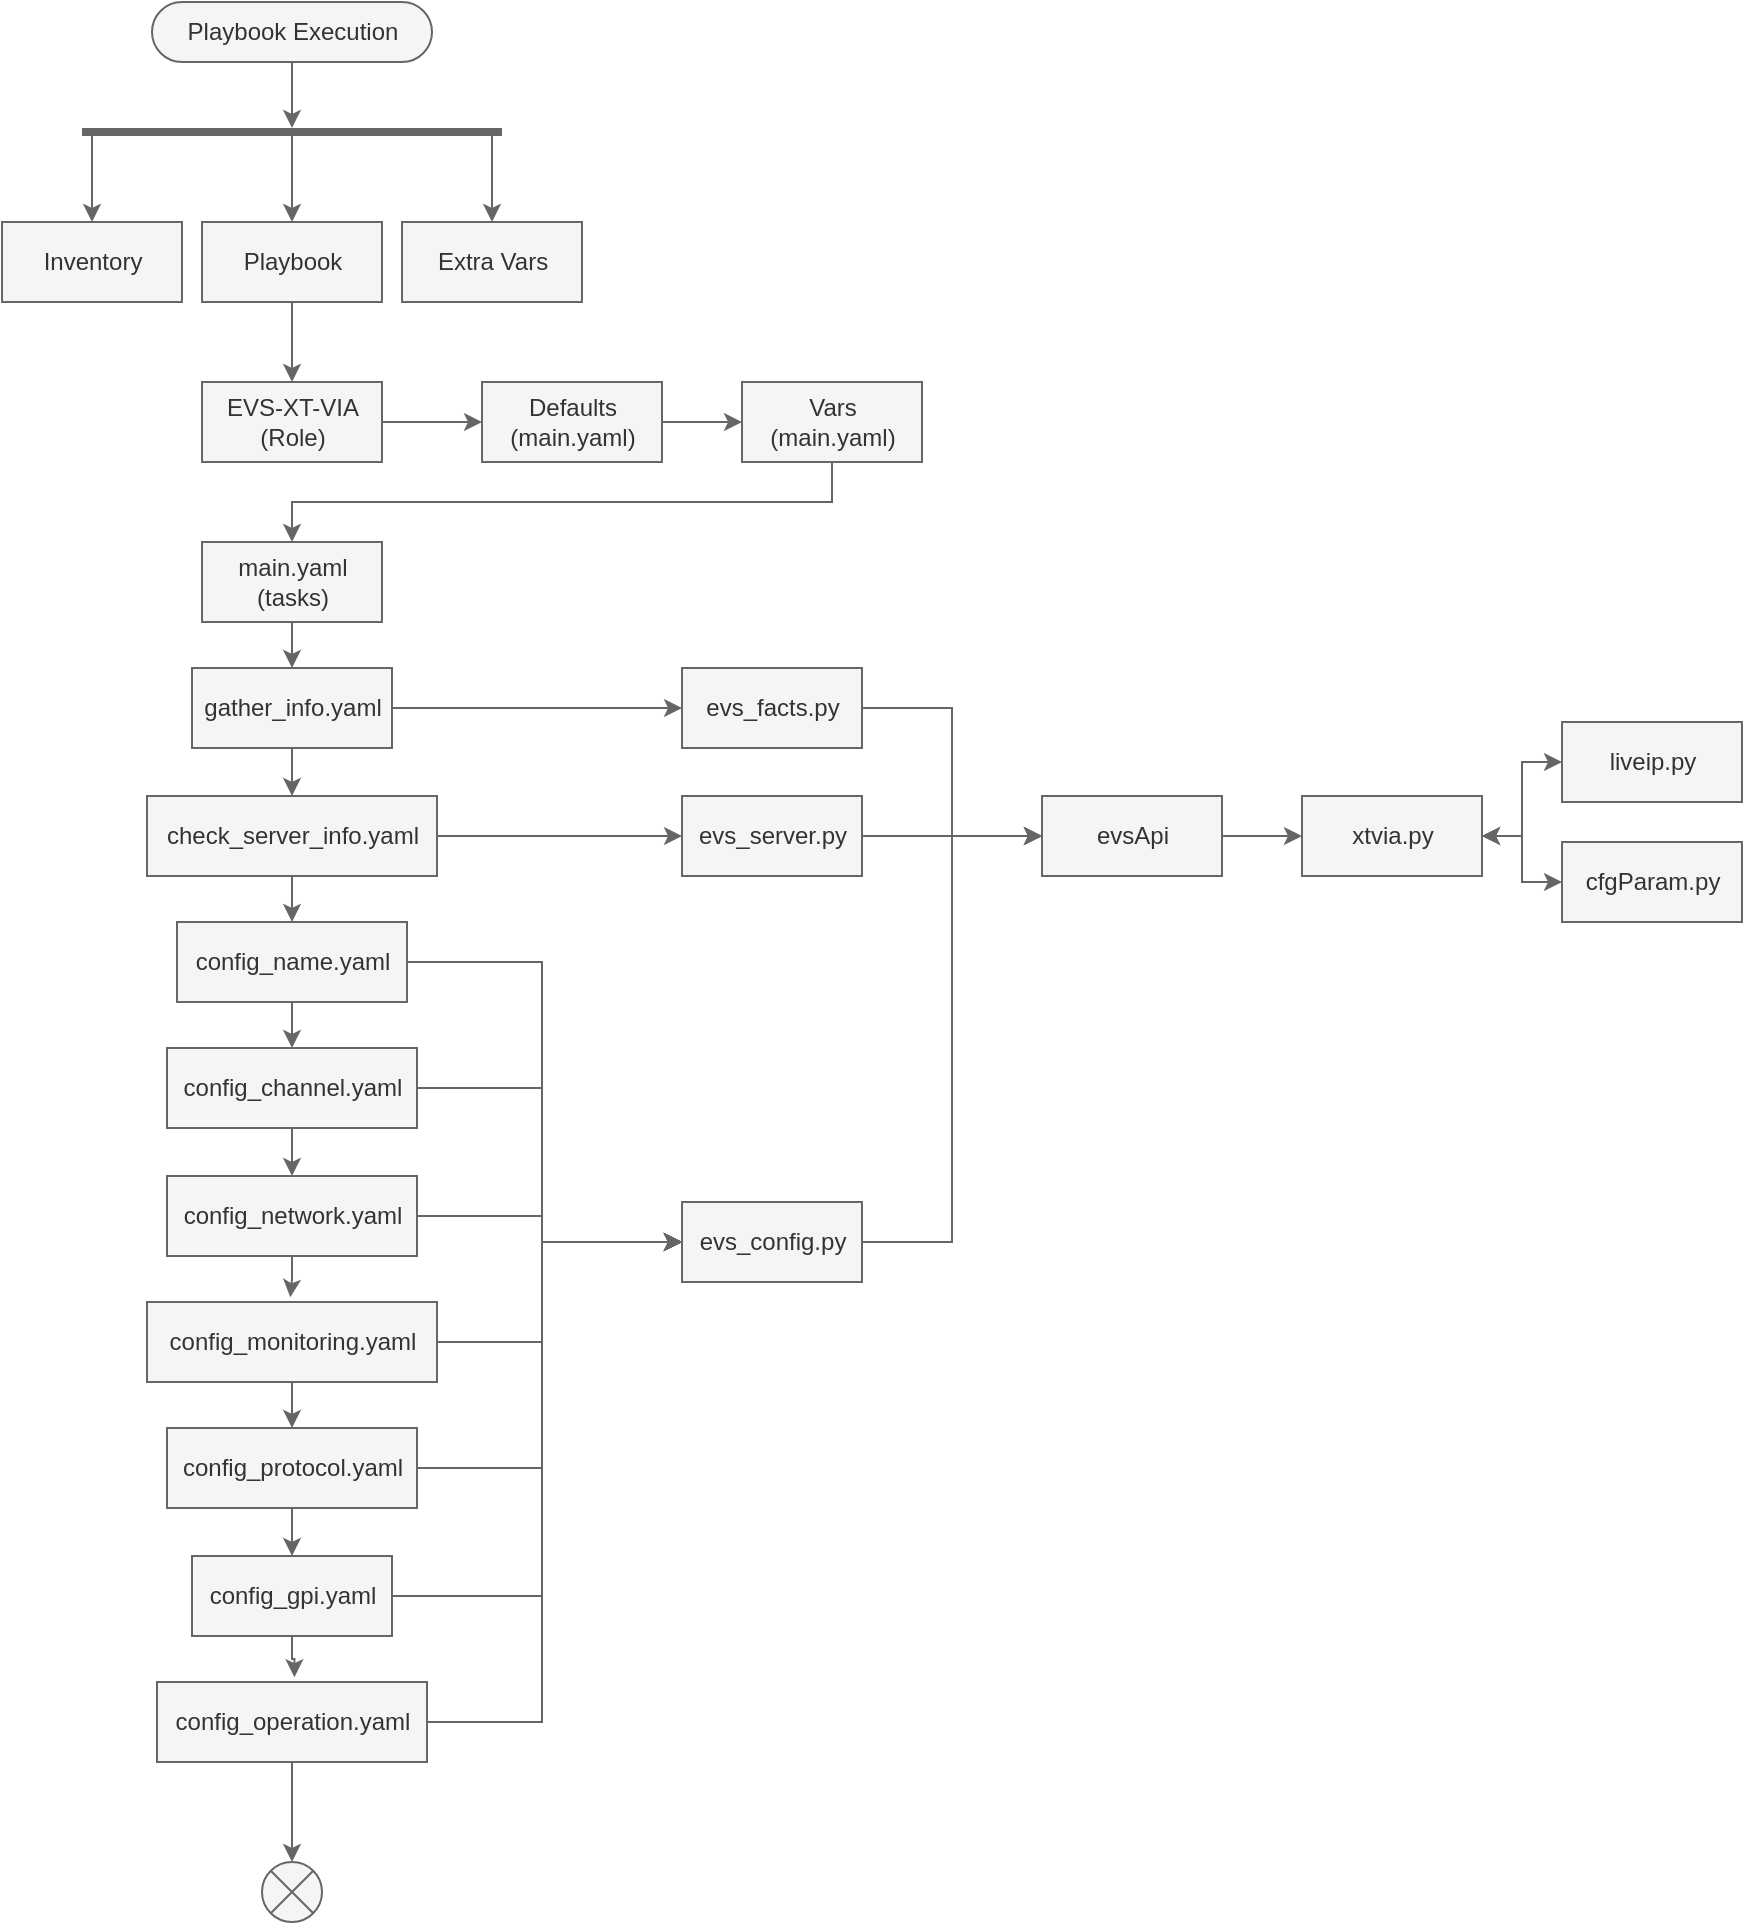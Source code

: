 <mxfile>
    <diagram id="uiWLdlni4EycG75wwt06" name="Calls">
        <mxGraphModel dx="1792" dy="2152" grid="1" gridSize="10" guides="1" tooltips="1" connect="1" arrows="1" fold="1" page="0" pageScale="1" pageWidth="850" pageHeight="1100" math="0" shadow="0">
            <root>
                <mxCell id="0"/>
                <mxCell id="1" parent="0"/>
                <mxCell id="G5vtLyUlpNCD2V0YJ5Bj-6" style="edgeStyle=none;html=1;exitX=0.5;exitY=0.5;exitDx=0;exitDy=15;exitPerimeter=0;fillColor=#f5f5f5;fontColor=#FFFFFF;strokeColor=#666666;" parent="1" source="G5vtLyUlpNCD2V0YJ5Bj-1" target="G5vtLyUlpNCD2V0YJ5Bj-5" edge="1">
                    <mxGeometry relative="1" as="geometry"/>
                </mxCell>
                <mxCell id="G5vtLyUlpNCD2V0YJ5Bj-1" value="Playbook Execution" style="html=1;dashed=0;whitespace=wrap;shape=mxgraph.dfd.start;fillColor=#f5f5f5;fontColor=#333333;strokeColor=#666666;" parent="1" vertex="1">
                    <mxGeometry x="-395" y="-250" width="140" height="30" as="geometry"/>
                </mxCell>
                <mxCell id="G5vtLyUlpNCD2V0YJ5Bj-9" style="edgeStyle=none;html=1;entryX=0.5;entryY=0;entryDx=0;entryDy=0;fillColor=#f5f5f5;fontColor=#FFFFFF;strokeColor=#666666;" parent="1" source="G5vtLyUlpNCD2V0YJ5Bj-5" target="G5vtLyUlpNCD2V0YJ5Bj-2" edge="1">
                    <mxGeometry relative="1" as="geometry"/>
                </mxCell>
                <mxCell id="G5vtLyUlpNCD2V0YJ5Bj-2" value="Inventory" style="html=1;dashed=0;whitespace=wrap;fillColor=#f5f5f5;fontColor=#333333;strokeColor=#666666;" parent="1" vertex="1">
                    <mxGeometry x="-470" y="-140" width="90" height="40" as="geometry"/>
                </mxCell>
                <mxCell id="G5vtLyUlpNCD2V0YJ5Bj-8" style="edgeStyle=none;html=1;entryX=0.5;entryY=0;entryDx=0;entryDy=0;fillColor=#f5f5f5;fontColor=#FFFFFF;strokeColor=#666666;" parent="1" source="G5vtLyUlpNCD2V0YJ5Bj-5" target="G5vtLyUlpNCD2V0YJ5Bj-3" edge="1">
                    <mxGeometry relative="1" as="geometry"/>
                </mxCell>
                <mxCell id="G5vtLyUlpNCD2V0YJ5Bj-11" style="edgeStyle=none;html=1;exitX=0.5;exitY=1;exitDx=0;exitDy=0;entryX=0.5;entryY=0;entryDx=0;entryDy=0;fillColor=#f5f5f5;fontColor=#FFFFFF;strokeColor=#666666;" parent="1" source="G5vtLyUlpNCD2V0YJ5Bj-3" target="G5vtLyUlpNCD2V0YJ5Bj-10" edge="1">
                    <mxGeometry relative="1" as="geometry"/>
                </mxCell>
                <mxCell id="G5vtLyUlpNCD2V0YJ5Bj-3" value="Playbook" style="html=1;dashed=0;whitespace=wrap;fillColor=#f5f5f5;fontColor=#333333;strokeColor=#666666;" parent="1" vertex="1">
                    <mxGeometry x="-370" y="-140" width="90" height="40" as="geometry"/>
                </mxCell>
                <mxCell id="G5vtLyUlpNCD2V0YJ5Bj-7" style="edgeStyle=none;html=1;entryX=0.5;entryY=0;entryDx=0;entryDy=0;fillColor=#f5f5f5;fontColor=#FFFFFF;strokeColor=#666666;" parent="1" source="G5vtLyUlpNCD2V0YJ5Bj-5" target="G5vtLyUlpNCD2V0YJ5Bj-4" edge="1">
                    <mxGeometry relative="1" as="geometry"/>
                </mxCell>
                <mxCell id="G5vtLyUlpNCD2V0YJ5Bj-4" value="Extra Vars" style="html=1;dashed=0;whitespace=wrap;fillColor=#f5f5f5;fontColor=#333333;strokeColor=#666666;" parent="1" vertex="1">
                    <mxGeometry x="-270" y="-140" width="90" height="40" as="geometry"/>
                </mxCell>
                <mxCell id="G5vtLyUlpNCD2V0YJ5Bj-5" value="" style="line;strokeWidth=4;html=1;perimeter=backbonePerimeter;points=[];outlineConnect=0;fillColor=#f5f5f5;fontColor=#333333;strokeColor=#666666;" parent="1" vertex="1">
                    <mxGeometry x="-430" y="-190" width="210" height="10" as="geometry"/>
                </mxCell>
                <mxCell id="G5vtLyUlpNCD2V0YJ5Bj-18" style="edgeStyle=none;html=1;exitX=1;exitY=0.5;exitDx=0;exitDy=0;entryX=0;entryY=0.5;entryDx=0;entryDy=0;fillColor=#f5f5f5;fontColor=#FFFFFF;strokeColor=#666666;" parent="1" source="G5vtLyUlpNCD2V0YJ5Bj-10" target="G5vtLyUlpNCD2V0YJ5Bj-16" edge="1">
                    <mxGeometry relative="1" as="geometry"/>
                </mxCell>
                <mxCell id="G5vtLyUlpNCD2V0YJ5Bj-10" value="EVS-XT-VIA&lt;br&gt;(Role)" style="html=1;dashed=0;whitespace=wrap;fillColor=#f5f5f5;fontColor=#333333;strokeColor=#666666;" parent="1" vertex="1">
                    <mxGeometry x="-370" y="-60" width="90" height="40" as="geometry"/>
                </mxCell>
                <mxCell id="G5vtLyUlpNCD2V0YJ5Bj-15" style="edgeStyle=none;html=1;exitX=0.5;exitY=1;exitDx=0;exitDy=0;entryX=0.5;entryY=0;entryDx=0;entryDy=0;fillColor=#f5f5f5;fontColor=#FFFFFF;strokeColor=#666666;" parent="1" source="G5vtLyUlpNCD2V0YJ5Bj-12" target="G5vtLyUlpNCD2V0YJ5Bj-14" edge="1">
                    <mxGeometry relative="1" as="geometry"/>
                </mxCell>
                <mxCell id="G5vtLyUlpNCD2V0YJ5Bj-12" value="main.yaml&lt;br&gt;(tasks)" style="html=1;dashed=0;whitespace=wrap;fillColor=#f5f5f5;fontColor=#333333;strokeColor=#666666;" parent="1" vertex="1">
                    <mxGeometry x="-370" y="20" width="90" height="40" as="geometry"/>
                </mxCell>
                <mxCell id="G5vtLyUlpNCD2V0YJ5Bj-30" style="edgeStyle=orthogonalEdgeStyle;rounded=0;html=1;exitX=0.5;exitY=1;exitDx=0;exitDy=0;entryX=0.5;entryY=0;entryDx=0;entryDy=0;fillColor=#f5f5f5;fontColor=#FFFFFF;strokeColor=#666666;" parent="1" source="G5vtLyUlpNCD2V0YJ5Bj-14" target="G5vtLyUlpNCD2V0YJ5Bj-22" edge="1">
                    <mxGeometry relative="1" as="geometry"/>
                </mxCell>
                <mxCell id="G5vtLyUlpNCD2V0YJ5Bj-43" style="edgeStyle=orthogonalEdgeStyle;rounded=0;html=1;exitX=1;exitY=0.5;exitDx=0;exitDy=0;entryX=0;entryY=0.5;entryDx=0;entryDy=0;fillColor=#f5f5f5;fontColor=#FFFFFF;strokeColor=#666666;" parent="1" source="G5vtLyUlpNCD2V0YJ5Bj-14" target="G5vtLyUlpNCD2V0YJ5Bj-41" edge="1">
                    <mxGeometry relative="1" as="geometry"/>
                </mxCell>
                <mxCell id="G5vtLyUlpNCD2V0YJ5Bj-14" value="gather_info.yaml" style="html=1;dashed=0;whitespace=wrap;fillColor=#f5f5f5;fontColor=#333333;strokeColor=#666666;" parent="1" vertex="1">
                    <mxGeometry x="-375" y="83" width="100" height="40" as="geometry"/>
                </mxCell>
                <mxCell id="G5vtLyUlpNCD2V0YJ5Bj-20" style="edgeStyle=none;html=1;exitX=1;exitY=0.5;exitDx=0;exitDy=0;entryX=0;entryY=0.5;entryDx=0;entryDy=0;fillColor=#f5f5f5;fontColor=#FFFFFF;strokeColor=#666666;" parent="1" source="G5vtLyUlpNCD2V0YJ5Bj-16" target="G5vtLyUlpNCD2V0YJ5Bj-19" edge="1">
                    <mxGeometry relative="1" as="geometry"/>
                </mxCell>
                <mxCell id="G5vtLyUlpNCD2V0YJ5Bj-16" value="Defaults&lt;br&gt;(main.yaml)" style="html=1;dashed=0;whitespace=wrap;fillColor=#f5f5f5;fontColor=#333333;strokeColor=#666666;" parent="1" vertex="1">
                    <mxGeometry x="-230" y="-60" width="90" height="40" as="geometry"/>
                </mxCell>
                <mxCell id="G5vtLyUlpNCD2V0YJ5Bj-21" style="edgeStyle=orthogonalEdgeStyle;html=1;exitX=0.5;exitY=1;exitDx=0;exitDy=0;entryX=0.5;entryY=0;entryDx=0;entryDy=0;rounded=0;fillColor=#f5f5f5;fontColor=#FFFFFF;strokeColor=#666666;" parent="1" source="G5vtLyUlpNCD2V0YJ5Bj-19" target="G5vtLyUlpNCD2V0YJ5Bj-12" edge="1">
                    <mxGeometry relative="1" as="geometry"/>
                </mxCell>
                <mxCell id="G5vtLyUlpNCD2V0YJ5Bj-19" value="Vars&lt;br&gt;(main.yaml)" style="html=1;dashed=0;whitespace=wrap;fillColor=#f5f5f5;fontColor=#333333;strokeColor=#666666;" parent="1" vertex="1">
                    <mxGeometry x="-100" y="-60" width="90" height="40" as="geometry"/>
                </mxCell>
                <mxCell id="G5vtLyUlpNCD2V0YJ5Bj-31" style="edgeStyle=orthogonalEdgeStyle;rounded=0;html=1;exitX=0.5;exitY=1;exitDx=0;exitDy=0;entryX=0.5;entryY=0;entryDx=0;entryDy=0;fillColor=#f5f5f5;fontColor=#FFFFFF;strokeColor=#666666;" parent="1" source="G5vtLyUlpNCD2V0YJ5Bj-22" target="G5vtLyUlpNCD2V0YJ5Bj-23" edge="1">
                    <mxGeometry relative="1" as="geometry"/>
                </mxCell>
                <mxCell id="G5vtLyUlpNCD2V0YJ5Bj-44" style="edgeStyle=orthogonalEdgeStyle;rounded=0;html=1;exitX=1;exitY=0.5;exitDx=0;exitDy=0;entryX=0;entryY=0.5;entryDx=0;entryDy=0;fillColor=#f5f5f5;fontColor=#FFFFFF;strokeColor=#666666;" parent="1" source="G5vtLyUlpNCD2V0YJ5Bj-22" target="G5vtLyUlpNCD2V0YJ5Bj-42" edge="1">
                    <mxGeometry relative="1" as="geometry"/>
                </mxCell>
                <mxCell id="G5vtLyUlpNCD2V0YJ5Bj-22" value="check_server_info.yaml" style="html=1;dashed=0;whitespace=wrap;fillColor=#f5f5f5;fontColor=#333333;strokeColor=#666666;" parent="1" vertex="1">
                    <mxGeometry x="-397.5" y="147" width="145" height="40" as="geometry"/>
                </mxCell>
                <mxCell id="G5vtLyUlpNCD2V0YJ5Bj-32" style="edgeStyle=orthogonalEdgeStyle;rounded=0;html=1;exitX=0.5;exitY=1;exitDx=0;exitDy=0;entryX=0.5;entryY=0;entryDx=0;entryDy=0;fillColor=#f5f5f5;fontColor=#FFFFFF;strokeColor=#666666;" parent="1" source="G5vtLyUlpNCD2V0YJ5Bj-23" target="G5vtLyUlpNCD2V0YJ5Bj-24" edge="1">
                    <mxGeometry relative="1" as="geometry"/>
                </mxCell>
                <mxCell id="G5vtLyUlpNCD2V0YJ5Bj-45" style="edgeStyle=orthogonalEdgeStyle;rounded=0;html=1;exitX=1;exitY=0.5;exitDx=0;exitDy=0;entryX=0;entryY=0.5;entryDx=0;entryDy=0;fillColor=#f5f5f5;fontColor=#FFFFFF;strokeColor=#666666;" parent="1" source="G5vtLyUlpNCD2V0YJ5Bj-23" target="G5vtLyUlpNCD2V0YJ5Bj-40" edge="1">
                    <mxGeometry relative="1" as="geometry">
                        <Array as="points">
                            <mxPoint x="-200" y="230"/>
                            <mxPoint x="-200" y="370"/>
                        </Array>
                    </mxGeometry>
                </mxCell>
                <mxCell id="G5vtLyUlpNCD2V0YJ5Bj-23" value="config_name.yaml" style="html=1;dashed=0;whitespace=wrap;fillColor=#f5f5f5;fontColor=#333333;strokeColor=#666666;" parent="1" vertex="1">
                    <mxGeometry x="-382.5" y="210" width="115" height="40" as="geometry"/>
                </mxCell>
                <mxCell id="G5vtLyUlpNCD2V0YJ5Bj-33" style="edgeStyle=orthogonalEdgeStyle;rounded=0;html=1;exitX=0.5;exitY=1;exitDx=0;exitDy=0;entryX=0.5;entryY=0;entryDx=0;entryDy=0;fillColor=#f5f5f5;fontColor=#FFFFFF;strokeColor=#666666;" parent="1" source="G5vtLyUlpNCD2V0YJ5Bj-24" target="G5vtLyUlpNCD2V0YJ5Bj-25" edge="1">
                    <mxGeometry relative="1" as="geometry"/>
                </mxCell>
                <mxCell id="G5vtLyUlpNCD2V0YJ5Bj-46" style="edgeStyle=orthogonalEdgeStyle;rounded=0;html=1;exitX=1;exitY=0.5;exitDx=0;exitDy=0;entryX=0;entryY=0.5;entryDx=0;entryDy=0;fillColor=#f5f5f5;fontColor=#FFFFFF;strokeColor=#666666;" parent="1" source="G5vtLyUlpNCD2V0YJ5Bj-24" target="G5vtLyUlpNCD2V0YJ5Bj-40" edge="1">
                    <mxGeometry relative="1" as="geometry">
                        <Array as="points">
                            <mxPoint x="-200" y="293"/>
                            <mxPoint x="-200" y="370"/>
                        </Array>
                    </mxGeometry>
                </mxCell>
                <mxCell id="G5vtLyUlpNCD2V0YJ5Bj-24" value="config_channel.yaml" style="html=1;dashed=0;whitespace=wrap;fillColor=#f5f5f5;fontColor=#333333;strokeColor=#666666;" parent="1" vertex="1">
                    <mxGeometry x="-387.5" y="273" width="125" height="40" as="geometry"/>
                </mxCell>
                <mxCell id="G5vtLyUlpNCD2V0YJ5Bj-34" style="edgeStyle=orthogonalEdgeStyle;rounded=0;html=1;exitX=0.5;exitY=1;exitDx=0;exitDy=0;entryX=0.494;entryY=-0.06;entryDx=0;entryDy=0;entryPerimeter=0;fillColor=#f5f5f5;fontColor=#FFFFFF;strokeColor=#666666;" parent="1" source="G5vtLyUlpNCD2V0YJ5Bj-25" target="G5vtLyUlpNCD2V0YJ5Bj-26" edge="1">
                    <mxGeometry relative="1" as="geometry"/>
                </mxCell>
                <mxCell id="G5vtLyUlpNCD2V0YJ5Bj-47" style="edgeStyle=orthogonalEdgeStyle;rounded=0;html=1;exitX=1;exitY=0.5;exitDx=0;exitDy=0;fillColor=#f5f5f5;fontColor=#FFFFFF;strokeColor=#666666;" parent="1" source="G5vtLyUlpNCD2V0YJ5Bj-25" edge="1">
                    <mxGeometry relative="1" as="geometry">
                        <mxPoint x="-130" y="370" as="targetPoint"/>
                        <Array as="points">
                            <mxPoint x="-200" y="357"/>
                            <mxPoint x="-200" y="370"/>
                        </Array>
                    </mxGeometry>
                </mxCell>
                <mxCell id="G5vtLyUlpNCD2V0YJ5Bj-25" value="config_network.yaml" style="html=1;dashed=0;whitespace=wrap;fillColor=#f5f5f5;fontColor=#333333;strokeColor=#666666;" parent="1" vertex="1">
                    <mxGeometry x="-387.5" y="337" width="125" height="40" as="geometry"/>
                </mxCell>
                <mxCell id="G5vtLyUlpNCD2V0YJ5Bj-35" style="edgeStyle=orthogonalEdgeStyle;rounded=0;html=1;exitX=0.5;exitY=1;exitDx=0;exitDy=0;entryX=0.5;entryY=0;entryDx=0;entryDy=0;fillColor=#f5f5f5;fontColor=#FFFFFF;strokeColor=#666666;" parent="1" source="G5vtLyUlpNCD2V0YJ5Bj-26" target="G5vtLyUlpNCD2V0YJ5Bj-27" edge="1">
                    <mxGeometry relative="1" as="geometry"/>
                </mxCell>
                <mxCell id="G5vtLyUlpNCD2V0YJ5Bj-48" style="edgeStyle=orthogonalEdgeStyle;rounded=0;html=1;exitX=1;exitY=0.5;exitDx=0;exitDy=0;entryX=0;entryY=0.5;entryDx=0;entryDy=0;fillColor=#f5f5f5;fontColor=#FFFFFF;strokeColor=#666666;" parent="1" source="G5vtLyUlpNCD2V0YJ5Bj-26" target="G5vtLyUlpNCD2V0YJ5Bj-40" edge="1">
                    <mxGeometry relative="1" as="geometry">
                        <Array as="points">
                            <mxPoint x="-200" y="420"/>
                            <mxPoint x="-200" y="370"/>
                        </Array>
                    </mxGeometry>
                </mxCell>
                <mxCell id="G5vtLyUlpNCD2V0YJ5Bj-26" value="config_monitoring.yaml" style="html=1;dashed=0;whitespace=wrap;fillColor=#f5f5f5;fontColor=#333333;strokeColor=#666666;" parent="1" vertex="1">
                    <mxGeometry x="-397.5" y="400" width="145" height="40" as="geometry"/>
                </mxCell>
                <mxCell id="G5vtLyUlpNCD2V0YJ5Bj-36" style="edgeStyle=orthogonalEdgeStyle;rounded=0;html=1;exitX=0.5;exitY=1;exitDx=0;exitDy=0;entryX=0.5;entryY=0;entryDx=0;entryDy=0;fillColor=#f5f5f5;fontColor=#FFFFFF;strokeColor=#666666;" parent="1" source="G5vtLyUlpNCD2V0YJ5Bj-27" target="G5vtLyUlpNCD2V0YJ5Bj-28" edge="1">
                    <mxGeometry relative="1" as="geometry"/>
                </mxCell>
                <mxCell id="G5vtLyUlpNCD2V0YJ5Bj-49" style="edgeStyle=orthogonalEdgeStyle;rounded=0;html=1;exitX=1;exitY=0.5;exitDx=0;exitDy=0;entryX=0;entryY=0.5;entryDx=0;entryDy=0;fillColor=#f5f5f5;fontColor=#FFFFFF;strokeColor=#666666;" parent="1" source="G5vtLyUlpNCD2V0YJ5Bj-27" target="G5vtLyUlpNCD2V0YJ5Bj-40" edge="1">
                    <mxGeometry relative="1" as="geometry">
                        <Array as="points">
                            <mxPoint x="-200" y="483"/>
                            <mxPoint x="-200" y="370"/>
                        </Array>
                    </mxGeometry>
                </mxCell>
                <mxCell id="G5vtLyUlpNCD2V0YJ5Bj-27" value="config_protocol.yaml" style="html=1;dashed=0;whitespace=wrap;fillColor=#f5f5f5;fontColor=#333333;strokeColor=#666666;" parent="1" vertex="1">
                    <mxGeometry x="-387.5" y="463" width="125" height="40" as="geometry"/>
                </mxCell>
                <mxCell id="G5vtLyUlpNCD2V0YJ5Bj-37" style="edgeStyle=orthogonalEdgeStyle;rounded=0;html=1;exitX=0.5;exitY=1;exitDx=0;exitDy=0;entryX=0.509;entryY=-0.06;entryDx=0;entryDy=0;entryPerimeter=0;fillColor=#f5f5f5;fontColor=#FFFFFF;strokeColor=#666666;" parent="1" source="G5vtLyUlpNCD2V0YJ5Bj-28" target="G5vtLyUlpNCD2V0YJ5Bj-29" edge="1">
                    <mxGeometry relative="1" as="geometry"/>
                </mxCell>
                <mxCell id="G5vtLyUlpNCD2V0YJ5Bj-50" style="edgeStyle=orthogonalEdgeStyle;rounded=0;html=1;exitX=1;exitY=0.5;exitDx=0;exitDy=0;entryX=0;entryY=0.5;entryDx=0;entryDy=0;fillColor=#f5f5f5;fontColor=#FFFFFF;strokeColor=#666666;" parent="1" source="G5vtLyUlpNCD2V0YJ5Bj-28" target="G5vtLyUlpNCD2V0YJ5Bj-40" edge="1">
                    <mxGeometry relative="1" as="geometry">
                        <Array as="points">
                            <mxPoint x="-200" y="547"/>
                            <mxPoint x="-200" y="370"/>
                        </Array>
                    </mxGeometry>
                </mxCell>
                <mxCell id="G5vtLyUlpNCD2V0YJ5Bj-28" value="config_gpi.yaml" style="html=1;dashed=0;whitespace=wrap;fillColor=#f5f5f5;fontColor=#333333;strokeColor=#666666;" parent="1" vertex="1">
                    <mxGeometry x="-375" y="527" width="100" height="40" as="geometry"/>
                </mxCell>
                <mxCell id="G5vtLyUlpNCD2V0YJ5Bj-51" style="edgeStyle=orthogonalEdgeStyle;rounded=0;html=1;exitX=1;exitY=0.5;exitDx=0;exitDy=0;entryX=0;entryY=0.5;entryDx=0;entryDy=0;fillColor=#f5f5f5;fontColor=#FFFFFF;strokeColor=#666666;" parent="1" source="G5vtLyUlpNCD2V0YJ5Bj-29" target="G5vtLyUlpNCD2V0YJ5Bj-40" edge="1">
                    <mxGeometry relative="1" as="geometry">
                        <Array as="points">
                            <mxPoint x="-200" y="610"/>
                            <mxPoint x="-200" y="370"/>
                        </Array>
                    </mxGeometry>
                </mxCell>
                <mxCell id="G5vtLyUlpNCD2V0YJ5Bj-63" style="edgeStyle=orthogonalEdgeStyle;rounded=0;html=1;exitX=0.5;exitY=1;exitDx=0;exitDy=0;entryX=0.5;entryY=0;entryDx=0;entryDy=0;startArrow=none;startFill=0;fillColor=#f5f5f5;fontColor=#FFFFFF;strokeColor=#666666;" parent="1" source="G5vtLyUlpNCD2V0YJ5Bj-29" target="G5vtLyUlpNCD2V0YJ5Bj-62" edge="1">
                    <mxGeometry relative="1" as="geometry"/>
                </mxCell>
                <mxCell id="G5vtLyUlpNCD2V0YJ5Bj-29" value="config_operation.yaml" style="html=1;dashed=0;whitespace=wrap;fillColor=#f5f5f5;fontColor=#333333;strokeColor=#666666;" parent="1" vertex="1">
                    <mxGeometry x="-392.5" y="590" width="135" height="40" as="geometry"/>
                </mxCell>
                <mxCell id="G5vtLyUlpNCD2V0YJ5Bj-61" style="edgeStyle=orthogonalEdgeStyle;rounded=0;html=1;exitX=1;exitY=0.5;exitDx=0;exitDy=0;entryX=0;entryY=0.5;entryDx=0;entryDy=0;startArrow=none;startFill=0;fillColor=#f5f5f5;fontColor=#FFFFFF;strokeColor=#666666;" parent="1" source="G5vtLyUlpNCD2V0YJ5Bj-40" target="G5vtLyUlpNCD2V0YJ5Bj-52" edge="1">
                    <mxGeometry relative="1" as="geometry"/>
                </mxCell>
                <mxCell id="G5vtLyUlpNCD2V0YJ5Bj-40" value="evs_config.py" style="html=1;dashed=0;whitespace=wrap;fillColor=#f5f5f5;fontColor=#333333;strokeColor=#666666;" parent="1" vertex="1">
                    <mxGeometry x="-130" y="350" width="90" height="40" as="geometry"/>
                </mxCell>
                <mxCell id="G5vtLyUlpNCD2V0YJ5Bj-59" style="edgeStyle=orthogonalEdgeStyle;rounded=0;html=1;exitX=1;exitY=0.5;exitDx=0;exitDy=0;entryX=0;entryY=0.5;entryDx=0;entryDy=0;startArrow=none;startFill=0;fillColor=#f5f5f5;fontColor=#FFFFFF;strokeColor=#666666;" parent="1" source="G5vtLyUlpNCD2V0YJ5Bj-41" target="G5vtLyUlpNCD2V0YJ5Bj-52" edge="1">
                    <mxGeometry relative="1" as="geometry"/>
                </mxCell>
                <mxCell id="G5vtLyUlpNCD2V0YJ5Bj-41" value="evs_facts.py" style="html=1;dashed=0;whitespace=wrap;fillColor=#f5f5f5;fontColor=#333333;strokeColor=#666666;" parent="1" vertex="1">
                    <mxGeometry x="-130" y="83" width="90" height="40" as="geometry"/>
                </mxCell>
                <mxCell id="G5vtLyUlpNCD2V0YJ5Bj-60" style="edgeStyle=orthogonalEdgeStyle;rounded=0;html=1;exitX=1;exitY=0.5;exitDx=0;exitDy=0;entryX=0;entryY=0.5;entryDx=0;entryDy=0;startArrow=none;startFill=0;fillColor=#f5f5f5;fontColor=#FFFFFF;strokeColor=#666666;" parent="1" source="G5vtLyUlpNCD2V0YJ5Bj-42" target="G5vtLyUlpNCD2V0YJ5Bj-52" edge="1">
                    <mxGeometry relative="1" as="geometry"/>
                </mxCell>
                <mxCell id="G5vtLyUlpNCD2V0YJ5Bj-42" value="evs_server.py" style="html=1;dashed=0;whitespace=wrap;fillColor=#f5f5f5;fontColor=#333333;strokeColor=#666666;" parent="1" vertex="1">
                    <mxGeometry x="-130" y="147" width="90" height="40" as="geometry"/>
                </mxCell>
                <mxCell id="G5vtLyUlpNCD2V0YJ5Bj-58" style="edgeStyle=orthogonalEdgeStyle;rounded=0;html=1;exitX=1;exitY=0.5;exitDx=0;exitDy=0;entryX=0;entryY=0.5;entryDx=0;entryDy=0;fillColor=#f5f5f5;fontColor=#FFFFFF;strokeColor=#666666;" parent="1" source="G5vtLyUlpNCD2V0YJ5Bj-52" target="G5vtLyUlpNCD2V0YJ5Bj-53" edge="1">
                    <mxGeometry relative="1" as="geometry"/>
                </mxCell>
                <mxCell id="G5vtLyUlpNCD2V0YJ5Bj-52" value="evsApi" style="html=1;dashed=0;whitespace=wrap;fillColor=#f5f5f5;fontColor=#333333;strokeColor=#666666;" parent="1" vertex="1">
                    <mxGeometry x="50" y="147" width="90" height="40" as="geometry"/>
                </mxCell>
                <mxCell id="G5vtLyUlpNCD2V0YJ5Bj-53" value="xtvia.py" style="html=1;dashed=0;whitespace=wrap;fillColor=#f5f5f5;fontColor=#333333;strokeColor=#666666;" parent="1" vertex="1">
                    <mxGeometry x="180" y="147" width="90" height="40" as="geometry"/>
                </mxCell>
                <mxCell id="G5vtLyUlpNCD2V0YJ5Bj-56" style="edgeStyle=orthogonalEdgeStyle;rounded=0;html=1;exitX=0;exitY=0.5;exitDx=0;exitDy=0;entryX=1;entryY=0.5;entryDx=0;entryDy=0;startArrow=classic;startFill=1;fillColor=#f5f5f5;fontColor=#FFFFFF;strokeColor=#666666;" parent="1" source="G5vtLyUlpNCD2V0YJ5Bj-54" target="G5vtLyUlpNCD2V0YJ5Bj-53" edge="1">
                    <mxGeometry relative="1" as="geometry"/>
                </mxCell>
                <mxCell id="G5vtLyUlpNCD2V0YJ5Bj-54" value="liveip.py" style="html=1;dashed=0;whitespace=wrap;fillColor=#f5f5f5;fontColor=#333333;strokeColor=#666666;" parent="1" vertex="1">
                    <mxGeometry x="310" y="110" width="90" height="40" as="geometry"/>
                </mxCell>
                <mxCell id="G5vtLyUlpNCD2V0YJ5Bj-57" style="edgeStyle=orthogonalEdgeStyle;rounded=0;html=1;exitX=0;exitY=0.5;exitDx=0;exitDy=0;entryX=1;entryY=0.5;entryDx=0;entryDy=0;startArrow=classic;startFill=1;fillColor=#f5f5f5;fontColor=#FFFFFF;strokeColor=#666666;" parent="1" source="G5vtLyUlpNCD2V0YJ5Bj-55" target="G5vtLyUlpNCD2V0YJ5Bj-53" edge="1">
                    <mxGeometry relative="1" as="geometry"/>
                </mxCell>
                <mxCell id="G5vtLyUlpNCD2V0YJ5Bj-55" value="cfgParam.py" style="html=1;dashed=0;whitespace=wrap;fillColor=#f5f5f5;fontColor=#333333;strokeColor=#666666;" parent="1" vertex="1">
                    <mxGeometry x="310" y="170" width="90" height="40" as="geometry"/>
                </mxCell>
                <mxCell id="G5vtLyUlpNCD2V0YJ5Bj-62" value="" style="shape=sumEllipse;perimeter=ellipsePerimeter;whiteSpace=wrap;html=1;backgroundOutline=1;fillColor=#f5f5f5;fontColor=#333333;strokeColor=#666666;" parent="1" vertex="1">
                    <mxGeometry x="-340" y="680" width="30" height="30" as="geometry"/>
                </mxCell>
            </root>
        </mxGraphModel>
    </diagram>
    <diagram id="4jffOYjXp0jMiyD0ZlKw" name="Object Layer">
        <mxGraphModel dx="645" dy="1139" grid="1" gridSize="10" guides="1" tooltips="1" connect="1" arrows="1" fold="1" page="1" pageScale="1" pageWidth="850" pageHeight="1100" math="0" shadow="0">
            <root>
                <mxCell id="0"/>
                <mxCell id="1" parent="0"/>
                <mxCell id="7" value="XT-VIA" style="swimlane;fontStyle=0;childLayout=stackLayout;horizontal=1;startSize=26;fillColor=none;horizontalStack=0;resizeParent=1;resizeParentMax=0;resizeLast=0;collapsible=1;marginBottom=0;" parent="1" vertex="1">
                    <mxGeometry x="30" y="130" width="180" height="208" as="geometry"/>
                </mxCell>
                <mxCell id="8" value="+ serverIP: string" style="text;strokeColor=none;fillColor=none;align=left;verticalAlign=top;spacingLeft=4;spacingRight=4;overflow=hidden;rotatable=0;points=[[0,0.5],[1,0.5]];portConstraint=eastwest;" parent="7" vertex="1">
                    <mxGeometry y="26" width="180" height="26" as="geometry"/>
                </mxCell>
                <mxCell id="9" value="+ version: string" style="text;strokeColor=none;fillColor=none;align=left;verticalAlign=top;spacingLeft=4;spacingRight=4;overflow=hidden;rotatable=0;points=[[0,0.5],[1,0.5]];portConstraint=eastwest;" parent="7" vertex="1">
                    <mxGeometry y="52" width="180" height="26" as="geometry"/>
                </mxCell>
                <mxCell id="10" value="+ configs: dict[int, configLine]" style="text;strokeColor=none;fillColor=none;align=left;verticalAlign=top;spacingLeft=4;spacingRight=4;overflow=hidden;rotatable=0;points=[[0,0.5],[1,0.5]];portConstraint=eastwest;" parent="7" vertex="1">
                    <mxGeometry y="78" width="180" height="26" as="geometry"/>
                </mxCell>
                <mxCell id="30" value="+ chassis: string" style="text;strokeColor=none;fillColor=none;align=left;verticalAlign=top;spacingLeft=4;spacingRight=4;overflow=hidden;rotatable=0;points=[[0,0.5],[1,0.5]];portConstraint=eastwest;" parent="7" vertex="1">
                    <mxGeometry y="104" width="180" height="26" as="geometry"/>
                </mxCell>
                <mxCell id="31" value="+ serverStatus: integer" style="text;strokeColor=none;fillColor=none;align=left;verticalAlign=top;spacingLeft=4;spacingRight=4;overflow=hidden;rotatable=0;points=[[0,0.5],[1,0.5]];portConstraint=eastwest;" parent="7" vertex="1">
                    <mxGeometry y="130" width="180" height="26" as="geometry"/>
                </mxCell>
                <mxCell id="32" value="+ SN: string" style="text;strokeColor=none;fillColor=none;align=left;verticalAlign=top;spacingLeft=4;spacingRight=4;overflow=hidden;rotatable=0;points=[[0,0.5],[1,0.5]];portConstraint=eastwest;" parent="7" vertex="1">
                    <mxGeometry y="156" width="180" height="26" as="geometry"/>
                </mxCell>
                <mxCell id="33" style="text;strokeColor=none;fillColor=none;align=left;verticalAlign=top;spacingLeft=4;spacingRight=4;overflow=hidden;rotatable=0;points=[[0,0.5],[1,0.5]];portConstraint=eastwest;" parent="7" vertex="1">
                    <mxGeometry y="182" width="180" height="26" as="geometry"/>
                </mxCell>
                <mxCell id="17" value="configLine" style="swimlane;fontStyle=0;childLayout=stackLayout;horizontal=1;startSize=26;fillColor=none;horizontalStack=0;resizeParent=1;resizeParentMax=0;resizeLast=0;collapsible=1;marginBottom=0;" parent="1" vertex="1">
                    <mxGeometry x="290" y="200" width="170" height="156" as="geometry"/>
                </mxCell>
                <mxCell id="18" value="+ numLine: int&#10;" style="text;strokeColor=none;fillColor=none;align=left;verticalAlign=top;spacingLeft=4;spacingRight=4;overflow=hidden;rotatable=0;points=[[0,0.5],[1,0.5]];portConstraint=eastwest;" parent="17" vertex="1">
                    <mxGeometry y="26" width="170" height="26" as="geometry"/>
                </mxCell>
                <mxCell id="19" value="+ data: dict[str, configParam]" style="text;strokeColor=none;fillColor=none;align=left;verticalAlign=top;spacingLeft=4;spacingRight=4;overflow=hidden;rotatable=0;points=[[0,0.5],[1,0.5]];portConstraint=eastwest;" parent="17" vertex="1">
                    <mxGeometry y="52" width="170" height="26" as="geometry"/>
                </mxCell>
                <mxCell id="28" value="+ updateFunc: function" style="text;strokeColor=none;fillColor=none;align=left;verticalAlign=top;spacingLeft=4;spacingRight=4;overflow=hidden;rotatable=0;points=[[0,0.5],[1,0.5]];portConstraint=eastwest;" parent="17" vertex="1">
                    <mxGeometry y="78" width="170" height="26" as="geometry"/>
                </mxCell>
                <mxCell id="35" value="+ readFunc: function" style="text;strokeColor=none;fillColor=none;align=left;verticalAlign=top;spacingLeft=4;spacingRight=4;overflow=hidden;rotatable=0;points=[[0,0.5],[1,0.5]];portConstraint=eastwest;" parent="17" vertex="1">
                    <mxGeometry y="104" width="170" height="26" as="geometry"/>
                </mxCell>
                <mxCell id="36" value="+ readParam: function" style="text;strokeColor=none;fillColor=none;align=left;verticalAlign=top;spacingLeft=4;spacingRight=4;overflow=hidden;rotatable=0;points=[[0,0.5],[1,0.5]];portConstraint=eastwest;" parent="17" vertex="1">
                    <mxGeometry y="130" width="170" height="26" as="geometry"/>
                </mxCell>
                <mxCell id="25" style="edgeStyle=none;html=1;exitX=1;exitY=0.5;exitDx=0;exitDy=0;entryX=-0.029;entryY=0.135;entryDx=0;entryDy=0;entryPerimeter=0;" parent="1" source="10" target="17" edge="1">
                    <mxGeometry relative="1" as="geometry"/>
                </mxCell>
                <mxCell id="29" style="edgeStyle=none;html=1;exitX=1;exitY=0.5;exitDx=0;exitDy=0;entryX=0.007;entryY=0.064;entryDx=0;entryDy=0;entryPerimeter=0;" parent="1" source="19" target="52" edge="1">
                    <mxGeometry relative="1" as="geometry">
                        <mxPoint x="578.04" y="278.616" as="targetPoint"/>
                    </mxGeometry>
                </mxCell>
                <mxCell id="52" value="configParam" style="swimlane;fontStyle=0;align=center;verticalAlign=top;childLayout=stackLayout;horizontal=1;startSize=30;horizontalStack=0;resizeParent=1;resizeParentMax=0;resizeLast=0;collapsible=0;marginBottom=0;html=1;" parent="1" vertex="1">
                    <mxGeometry x="580" y="252" width="140" height="218" as="geometry"/>
                </mxCell>
                <mxCell id="53" value="attributes" style="text;html=1;strokeColor=none;fillColor=none;align=center;verticalAlign=middle;spacingLeft=4;spacingRight=4;overflow=hidden;rotatable=0;points=[[0,0.5],[1,0.5]];portConstraint=eastwest;" parent="52" vertex="1">
                    <mxGeometry y="30" width="140" height="20" as="geometry"/>
                </mxCell>
                <mxCell id="54" value="- data: dict" style="text;html=1;strokeColor=none;fillColor=none;align=left;verticalAlign=middle;spacingLeft=4;spacingRight=4;overflow=hidden;rotatable=0;points=[[0,0.5],[1,0.5]];portConstraint=eastwest;" parent="52" vertex="1">
                    <mxGeometry y="50" width="140" height="20" as="geometry"/>
                </mxCell>
                <mxCell id="62" value="- updateFunc: function" style="text;html=1;strokeColor=none;fillColor=none;align=left;verticalAlign=middle;spacingLeft=4;spacingRight=4;overflow=hidden;rotatable=0;points=[[0,0.5],[1,0.5]];portConstraint=eastwest;" parent="52" vertex="1">
                    <mxGeometry y="70" width="140" height="20" as="geometry"/>
                </mxCell>
                <mxCell id="61" value="- readFunc: function" style="text;html=1;strokeColor=none;fillColor=none;align=left;verticalAlign=middle;spacingLeft=4;spacingRight=4;overflow=hidden;rotatable=0;points=[[0,0.5],[1,0.5]];portConstraint=eastwest;" parent="52" vertex="1">
                    <mxGeometry y="90" width="140" height="20" as="geometry"/>
                </mxCell>
                <mxCell id="57" value="" style="line;strokeWidth=1;fillColor=none;align=left;verticalAlign=middle;spacingTop=-1;spacingLeft=3;spacingRight=3;rotatable=0;labelPosition=right;points=[];portConstraint=eastwest;" parent="52" vertex="1">
                    <mxGeometry y="110" width="140" height="8" as="geometry"/>
                </mxCell>
                <mxCell id="58" value="operations" style="text;html=1;strokeColor=none;fillColor=none;align=center;verticalAlign=middle;spacingLeft=4;spacingRight=4;overflow=hidden;rotatable=0;points=[[0,0.5],[1,0.5]];portConstraint=eastwest;" parent="52" vertex="1">
                    <mxGeometry y="118" width="140" height="20" as="geometry"/>
                </mxCell>
                <mxCell id="59" value="+ getType(): str" style="text;html=1;strokeColor=none;fillColor=none;align=left;verticalAlign=middle;spacingLeft=4;spacingRight=4;overflow=hidden;rotatable=0;points=[[0,0.5],[1,0.5]];portConstraint=eastwest;" parent="52" vertex="1">
                    <mxGeometry y="138" width="140" height="20" as="geometry"/>
                </mxCell>
                <mxCell id="66" value="+ getParamName(): str" style="text;html=1;strokeColor=none;fillColor=none;align=left;verticalAlign=middle;spacingLeft=4;spacingRight=4;overflow=hidden;rotatable=0;points=[[0,0.5],[1,0.5]];portConstraint=eastwest;" parent="52" vertex="1">
                    <mxGeometry y="158" width="140" height="20" as="geometry"/>
                </mxCell>
                <mxCell id="65" value="+ getParamID(): str" style="text;html=1;strokeColor=none;fillColor=none;align=left;verticalAlign=middle;spacingLeft=4;spacingRight=4;overflow=hidden;rotatable=0;points=[[0,0.5],[1,0.5]];portConstraint=eastwest;" parent="52" vertex="1">
                    <mxGeometry y="178" width="140" height="20" as="geometry"/>
                </mxCell>
                <mxCell id="64" value="+ data(): dict" style="text;html=1;strokeColor=none;fillColor=none;align=left;verticalAlign=middle;spacingLeft=4;spacingRight=4;overflow=hidden;rotatable=0;points=[[0,0.5],[1,0.5]];portConstraint=eastwest;" parent="52" vertex="1">
                    <mxGeometry y="198" width="140" height="20" as="geometry"/>
                </mxCell>
            </root>
        </mxGraphModel>
    </diagram>
    <diagram id="CB5MWR1d6LW925HYEZCW" name="Roles Files">
        <mxGraphModel dx="1257" dy="1349" grid="1" gridSize="10" guides="1" tooltips="1" connect="1" arrows="1" fold="1" page="0" pageScale="1" pageWidth="850" pageHeight="1100" math="0" shadow="0">
            <root>
                <mxCell id="0"/>
                <mxCell id="1" parent="0"/>
                <mxCell id="B8ebTl-GPTGcT6OIL_5L-66" value="EVS-XT-VIA Role" style="swimlane;startSize=20;horizontal=1;containerType=tree;fillColor=none;" vertex="1" parent="1">
                    <mxGeometry x="70" y="-150" width="600" height="590" as="geometry"/>
                </mxCell>
                <mxCell id="B8ebTl-GPTGcT6OIL_5L-84" value="Vars" style="swimlane;whiteSpace=wrap;html=1;fillColor=none;" vertex="1" parent="B8ebTl-GPTGcT6OIL_5L-66">
                    <mxGeometry x="40" y="190" width="140" height="110" as="geometry"/>
                </mxCell>
                <mxCell id="B8ebTl-GPTGcT6OIL_5L-85" value="main.yaml&lt;br&gt;(configs)" style="html=1;dashed=0;whitespace=wrap;shape=mxgraph.dfd.start;fillColor=none;" vertex="1" parent="B8ebTl-GPTGcT6OIL_5L-84">
                    <mxGeometry x="30" y="50" width="80" height="30" as="geometry"/>
                </mxCell>
                <mxCell id="B8ebTl-GPTGcT6OIL_5L-86" value="Defaults" style="swimlane;whiteSpace=wrap;html=1;fillColor=none;" vertex="1" parent="B8ebTl-GPTGcT6OIL_5L-66">
                    <mxGeometry x="40" y="60" width="140" height="110" as="geometry"/>
                </mxCell>
                <mxCell id="B8ebTl-GPTGcT6OIL_5L-87" value="main.yaml" style="html=1;dashed=0;whitespace=wrap;shape=mxgraph.dfd.start;fillColor=none;" vertex="1" parent="B8ebTl-GPTGcT6OIL_5L-86">
                    <mxGeometry x="30" y="50" width="80" height="30" as="geometry"/>
                </mxCell>
                <mxCell id="B8ebTl-GPTGcT6OIL_5L-88" value="Tasks" style="swimlane;whiteSpace=wrap;html=1;fillColor=none;" vertex="1" parent="B8ebTl-GPTGcT6OIL_5L-66">
                    <mxGeometry x="200" y="60" width="370" height="300" as="geometry"/>
                </mxCell>
                <mxCell id="B8ebTl-GPTGcT6OIL_5L-89" value="main.yaml" style="html=1;dashed=0;whitespace=wrap;shape=mxgraph.dfd.start;fillColor=none;" vertex="1" parent="B8ebTl-GPTGcT6OIL_5L-88">
                    <mxGeometry x="30" y="50" width="80" height="30" as="geometry"/>
                </mxCell>
                <mxCell id="B8ebTl-GPTGcT6OIL_5L-90" value="check_server_info.yaml" style="html=1;dashed=0;whitespace=wrap;shape=mxgraph.dfd.start;fillColor=none;" vertex="1" parent="B8ebTl-GPTGcT6OIL_5L-88">
                    <mxGeometry x="30" y="100" width="150" height="30" as="geometry"/>
                </mxCell>
                <mxCell id="B8ebTl-GPTGcT6OIL_5L-91" value="gather_info.yaml" style="html=1;dashed=0;whitespace=wrap;shape=mxgraph.dfd.start;fillColor=none;" vertex="1" parent="B8ebTl-GPTGcT6OIL_5L-88">
                    <mxGeometry x="180" y="150" width="110" height="30" as="geometry"/>
                </mxCell>
                <mxCell id="B8ebTl-GPTGcT6OIL_5L-92" value="config_channels.yaml" style="html=1;dashed=0;whitespace=wrap;shape=mxgraph.dfd.start;fillColor=none;" vertex="1" parent="B8ebTl-GPTGcT6OIL_5L-88">
                    <mxGeometry x="30" y="150" width="140" height="30" as="geometry"/>
                </mxCell>
                <mxCell id="B8ebTl-GPTGcT6OIL_5L-98" value="config_gpi.yaml" style="html=1;dashed=0;whitespace=wrap;shape=mxgraph.dfd.start;fillColor=none;" vertex="1" parent="B8ebTl-GPTGcT6OIL_5L-88">
                    <mxGeometry x="120" y="50" width="110" height="30" as="geometry"/>
                </mxCell>
                <mxCell id="B8ebTl-GPTGcT6OIL_5L-99" value="config_monitoring.yaml" style="html=1;dashed=0;whitespace=wrap;shape=mxgraph.dfd.start;fillColor=none;" vertex="1" parent="B8ebTl-GPTGcT6OIL_5L-88">
                    <mxGeometry x="200" y="200" width="160" height="30" as="geometry"/>
                </mxCell>
                <mxCell id="B8ebTl-GPTGcT6OIL_5L-107" value="config_name.yaml" style="html=1;dashed=0;whitespace=wrap;shape=mxgraph.dfd.start;fillColor=none;" vertex="1" parent="B8ebTl-GPTGcT6OIL_5L-88">
                    <mxGeometry x="30" y="200" width="120" height="30" as="geometry"/>
                </mxCell>
                <mxCell id="B8ebTl-GPTGcT6OIL_5L-108" value="config_network.yaml&lt;span style=&quot;color: rgba(0, 0, 0, 0); font-family: monospace; font-size: 0px; text-align: start;&quot;&gt;%3CmxGraphModel%3E%3Croot%3E%3CmxCell%20id%3D%220%22%2F%3E%3CmxCell%20id%3D%221%22%20parent%3D%220%22%2F%3E%3CmxCell%20id%3D%222%22%20value%3D%22config_name.yaml%22%20style%3D%22html%3D1%3Bdashed%3D0%3Bwhitespace%3Dwrap%3Bshape%3Dmxgraph.dfd.start%3BfillColor%3Dnone%3B%22%20vertex%3D%221%22%20parent%3D%221%22%3E%3CmxGeometry%20x%3D%2250%22%20y%3D%22340%22%20width%3D%22120%22%20height%3D%2230%22%20as%3D%22geometry%22%2F%3E%3C%2FmxCell%3E%3C%2Froot%3E%3C%2FmxGraphModel%3E&lt;/span&gt;" style="html=1;dashed=0;whitespace=wrap;shape=mxgraph.dfd.start;fillColor=none;" vertex="1" parent="B8ebTl-GPTGcT6OIL_5L-88">
                    <mxGeometry x="240" y="50" width="120" height="30" as="geometry"/>
                </mxCell>
                <mxCell id="B8ebTl-GPTGcT6OIL_5L-109" value="config_opertaion.yaml" style="html=1;dashed=0;whitespace=wrap;shape=mxgraph.dfd.start;fillColor=none;" vertex="1" parent="B8ebTl-GPTGcT6OIL_5L-88">
                    <mxGeometry x="30" y="250" width="140" height="30" as="geometry"/>
                </mxCell>
                <mxCell id="B8ebTl-GPTGcT6OIL_5L-110" value="config_protocol.yaml" style="html=1;dashed=0;whitespace=wrap;shape=mxgraph.dfd.start;fillColor=none;" vertex="1" parent="B8ebTl-GPTGcT6OIL_5L-88">
                    <mxGeometry x="220" y="100" width="140" height="30" as="geometry"/>
                </mxCell>
                <mxCell id="B8ebTl-GPTGcT6OIL_5L-129" value="Library" style="swimlane;whiteSpace=wrap;html=1;fillColor=none;" vertex="1" parent="B8ebTl-GPTGcT6OIL_5L-66">
                    <mxGeometry x="40" y="320" width="140" height="180" as="geometry"/>
                </mxCell>
                <mxCell id="B8ebTl-GPTGcT6OIL_5L-130" value="evs_facts.py" style="html=1;dashed=0;whitespace=wrap;shape=mxgraph.dfd.start;fillColor=none;" vertex="1" parent="B8ebTl-GPTGcT6OIL_5L-129">
                    <mxGeometry x="30" y="50" width="80" height="30" as="geometry"/>
                </mxCell>
                <mxCell id="B8ebTl-GPTGcT6OIL_5L-131" value="evs_config.py" style="html=1;dashed=0;whitespace=wrap;shape=mxgraph.dfd.start;fillColor=none;" vertex="1" parent="B8ebTl-GPTGcT6OIL_5L-129">
                    <mxGeometry x="30" y="90" width="90" height="30" as="geometry"/>
                </mxCell>
                <mxCell id="B8ebTl-GPTGcT6OIL_5L-132" value="evs_server.py" style="html=1;dashed=0;whitespace=wrap;shape=mxgraph.dfd.start;fillColor=none;" vertex="1" parent="B8ebTl-GPTGcT6OIL_5L-129">
                    <mxGeometry x="30" y="130" width="90" height="30" as="geometry"/>
                </mxCell>
                <mxCell id="B8ebTl-GPTGcT6OIL_5L-133" value="module_utils" style="swimlane;whiteSpace=wrap;html=1;fillColor=none;" vertex="1" parent="B8ebTl-GPTGcT6OIL_5L-66">
                    <mxGeometry x="200" y="390" width="250" height="170" as="geometry">
                        <mxRectangle x="260" y="390" width="110" height="30" as="alternateBounds"/>
                    </mxGeometry>
                </mxCell>
                <mxCell id="B8ebTl-GPTGcT6OIL_5L-161" value="evsApi(Python)" style="swimlane;whiteSpace=wrap;html=1;fillColor=none;" vertex="1" parent="B8ebTl-GPTGcT6OIL_5L-133">
                    <mxGeometry x="10" y="30" width="220" height="130" as="geometry"/>
                </mxCell>
                <mxCell id="B8ebTl-GPTGcT6OIL_5L-162" value="xtvia.py" style="html=1;dashed=0;whitespace=wrap;shape=mxgraph.dfd.start;fillColor=none;" vertex="1" parent="B8ebTl-GPTGcT6OIL_5L-161">
                    <mxGeometry x="20" y="40" width="80" height="30" as="geometry"/>
                </mxCell>
                <mxCell id="B8ebTl-GPTGcT6OIL_5L-163" value="liveip.py" style="html=1;dashed=0;whitespace=wrap;shape=mxgraph.dfd.start;fillColor=none;" vertex="1" parent="B8ebTl-GPTGcT6OIL_5L-161">
                    <mxGeometry x="110" y="40" width="90" height="30" as="geometry"/>
                </mxCell>
                <mxCell id="B8ebTl-GPTGcT6OIL_5L-164" value="cfgParms.py" style="html=1;dashed=0;whitespace=wrap;shape=mxgraph.dfd.start;fillColor=none;" vertex="1" parent="B8ebTl-GPTGcT6OIL_5L-161">
                    <mxGeometry x="20" y="80" width="90" height="30" as="geometry"/>
                </mxCell>
            </root>
        </mxGraphModel>
    </diagram>
</mxfile>